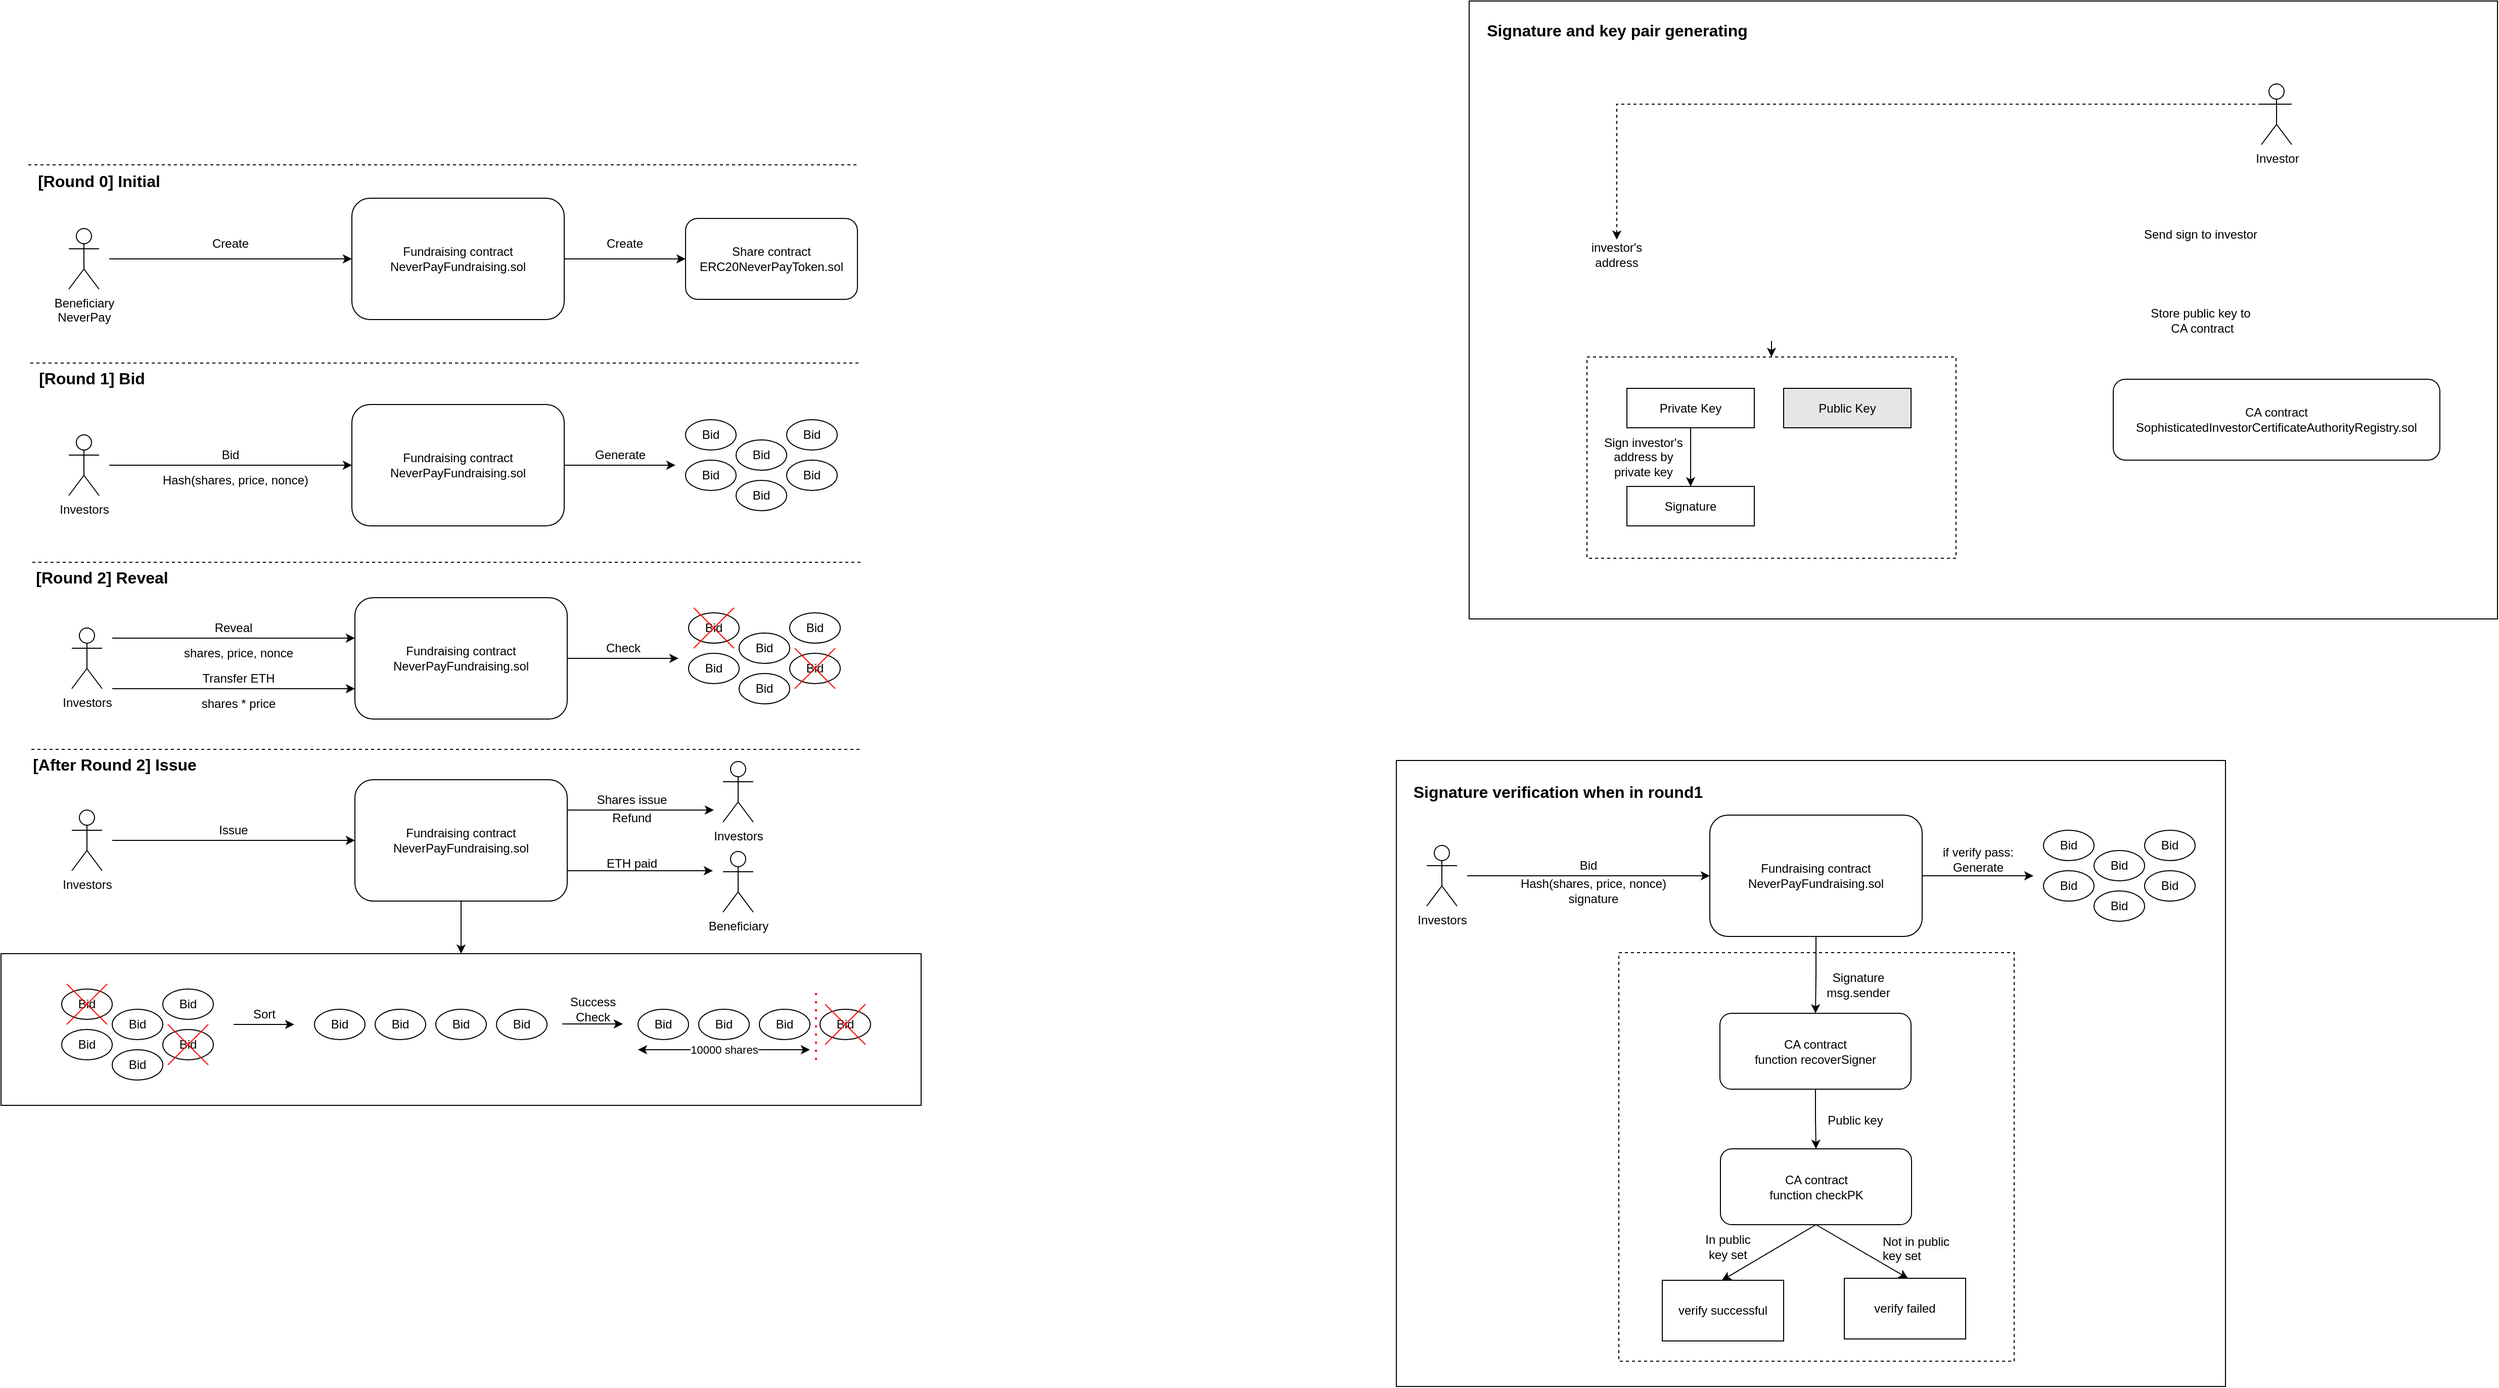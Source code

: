 <mxfile version="17.3.0" type="device"><diagram id="mmFiIBhxPnRYbErpFQNa" name="Page-1"><mxGraphModel dx="1148" dy="909" grid="0" gridSize="10" guides="1" tooltips="1" connect="1" arrows="1" fold="1" page="1" pageScale="1" pageWidth="3300" pageHeight="4681" math="0" shadow="0"><root><mxCell id="0"/><mxCell id="1" parent="0"/><mxCell id="Eo6mt6D6u8S3pU2Gccod-69" value="" style="rounded=0;whiteSpace=wrap;html=1;fillColor=none;gradientColor=none;gradientDirection=west;" vertex="1" parent="1"><mxGeometry x="1470" y="841" width="820" height="619" as="geometry"/></mxCell><mxCell id="Eo6mt6D6u8S3pU2Gccod-67" value="" style="rounded=0;whiteSpace=wrap;html=1;fillColor=none;gradientColor=none;gradientDirection=west;" vertex="1" parent="1"><mxGeometry x="1542" y="90" width="1017" height="611" as="geometry"/></mxCell><mxCell id="AEkUk-l66dvYsAFaLmtu-126" value="" style="rounded=0;whiteSpace=wrap;html=1;" parent="1" vertex="1"><mxGeometry x="90" y="1032" width="910" height="150" as="geometry"/></mxCell><mxCell id="AEkUk-l66dvYsAFaLmtu-1" value="Fundraising contract&lt;br&gt;NeverPayFundraising.sol" style="rounded=1;whiteSpace=wrap;html=1;" parent="1" vertex="1"><mxGeometry x="437" y="285" width="210" height="120" as="geometry"/></mxCell><mxCell id="AEkUk-l66dvYsAFaLmtu-2" value="Share contract&lt;br&gt;ERC20NeverPayToken.sol" style="rounded=1;whiteSpace=wrap;html=1;" parent="1" vertex="1"><mxGeometry x="767" y="305" width="170" height="80" as="geometry"/></mxCell><mxCell id="AEkUk-l66dvYsAFaLmtu-3" value="" style="endArrow=classic;html=1;rounded=0;exitX=1;exitY=0.5;exitDx=0;exitDy=0;entryX=0;entryY=0.5;entryDx=0;entryDy=0;" parent="1" source="AEkUk-l66dvYsAFaLmtu-1" target="AEkUk-l66dvYsAFaLmtu-2" edge="1"><mxGeometry width="50" height="50" relative="1" as="geometry"><mxPoint x="557" y="445" as="sourcePoint"/><mxPoint x="647" y="225" as="targetPoint"/></mxGeometry></mxCell><mxCell id="AEkUk-l66dvYsAFaLmtu-4" value="Beneficiary&lt;br&gt;NeverPay" style="shape=umlActor;verticalLabelPosition=bottom;verticalAlign=top;html=1;outlineConnect=0;" parent="1" vertex="1"><mxGeometry x="157" y="315" width="30" height="60" as="geometry"/></mxCell><mxCell id="AEkUk-l66dvYsAFaLmtu-7" value="" style="endArrow=classic;html=1;rounded=0;entryX=0;entryY=0.5;entryDx=0;entryDy=0;" parent="1" target="AEkUk-l66dvYsAFaLmtu-1" edge="1"><mxGeometry width="50" height="50" relative="1" as="geometry"><mxPoint x="197" y="345" as="sourcePoint"/><mxPoint x="517" y="365" as="targetPoint"/></mxGeometry></mxCell><mxCell id="AEkUk-l66dvYsAFaLmtu-8" value="Create" style="text;html=1;strokeColor=none;fillColor=none;align=center;verticalAlign=middle;whiteSpace=wrap;rounded=0;" parent="1" vertex="1"><mxGeometry x="287" y="315" width="60" height="30" as="geometry"/></mxCell><mxCell id="AEkUk-l66dvYsAFaLmtu-9" value="Create" style="text;html=1;strokeColor=none;fillColor=none;align=center;verticalAlign=middle;whiteSpace=wrap;rounded=0;" parent="1" vertex="1"><mxGeometry x="677" y="315" width="60" height="30" as="geometry"/></mxCell><mxCell id="AEkUk-l66dvYsAFaLmtu-10" value="" style="endArrow=none;dashed=1;html=1;rounded=0;" parent="1" edge="1"><mxGeometry width="50" height="50" relative="1" as="geometry"><mxPoint x="119" y="448" as="sourcePoint"/><mxPoint x="939" y="448" as="targetPoint"/></mxGeometry></mxCell><mxCell id="AEkUk-l66dvYsAFaLmtu-11" value="Fundraising contract&lt;br&gt;NeverPayFundraising.sol" style="rounded=1;whiteSpace=wrap;html=1;" parent="1" vertex="1"><mxGeometry x="437" y="489" width="210" height="120" as="geometry"/></mxCell><mxCell id="AEkUk-l66dvYsAFaLmtu-12" value="Investors" style="shape=umlActor;verticalLabelPosition=bottom;verticalAlign=top;html=1;outlineConnect=0;" parent="1" vertex="1"><mxGeometry x="157" y="519" width="30" height="60" as="geometry"/></mxCell><mxCell id="AEkUk-l66dvYsAFaLmtu-13" value="" style="endArrow=classic;html=1;rounded=0;entryX=0;entryY=0.5;entryDx=0;entryDy=0;" parent="1" target="AEkUk-l66dvYsAFaLmtu-11" edge="1"><mxGeometry width="50" height="50" relative="1" as="geometry"><mxPoint x="197" y="549" as="sourcePoint"/><mxPoint x="517" y="569" as="targetPoint"/></mxGeometry></mxCell><mxCell id="AEkUk-l66dvYsAFaLmtu-14" value="Bid" style="text;html=1;strokeColor=none;fillColor=none;align=center;verticalAlign=middle;whiteSpace=wrap;rounded=0;" parent="1" vertex="1"><mxGeometry x="287" y="524" width="60" height="30" as="geometry"/></mxCell><mxCell id="AEkUk-l66dvYsAFaLmtu-18" value="Bid" style="ellipse;whiteSpace=wrap;html=1;" parent="1" vertex="1"><mxGeometry x="767" y="504" width="50" height="30" as="geometry"/></mxCell><mxCell id="AEkUk-l66dvYsAFaLmtu-19" value="Bid" style="ellipse;whiteSpace=wrap;html=1;" parent="1" vertex="1"><mxGeometry x="817" y="524" width="50" height="30" as="geometry"/></mxCell><mxCell id="AEkUk-l66dvYsAFaLmtu-20" value="Bid" style="ellipse;whiteSpace=wrap;html=1;" parent="1" vertex="1"><mxGeometry x="767" y="544" width="50" height="30" as="geometry"/></mxCell><mxCell id="AEkUk-l66dvYsAFaLmtu-21" value="Bid" style="ellipse;whiteSpace=wrap;html=1;" parent="1" vertex="1"><mxGeometry x="867" y="504" width="50" height="30" as="geometry"/></mxCell><mxCell id="AEkUk-l66dvYsAFaLmtu-22" value="Bid" style="ellipse;whiteSpace=wrap;html=1;" parent="1" vertex="1"><mxGeometry x="867" y="544" width="50" height="30" as="geometry"/></mxCell><mxCell id="AEkUk-l66dvYsAFaLmtu-23" value="Bid" style="ellipse;whiteSpace=wrap;html=1;" parent="1" vertex="1"><mxGeometry x="817" y="564" width="50" height="30" as="geometry"/></mxCell><mxCell id="AEkUk-l66dvYsAFaLmtu-24" value="" style="endArrow=classic;html=1;rounded=0;exitX=1;exitY=0.5;exitDx=0;exitDy=0;" parent="1" source="AEkUk-l66dvYsAFaLmtu-11" edge="1"><mxGeometry width="50" height="50" relative="1" as="geometry"><mxPoint x="467" y="519" as="sourcePoint"/><mxPoint x="757" y="549" as="targetPoint"/></mxGeometry></mxCell><mxCell id="AEkUk-l66dvYsAFaLmtu-25" value="" style="endArrow=none;dashed=1;html=1;rounded=0;" parent="1" edge="1"><mxGeometry width="50" height="50" relative="1" as="geometry"><mxPoint x="121" y="645" as="sourcePoint"/><mxPoint x="941" y="645" as="targetPoint"/></mxGeometry></mxCell><mxCell id="AEkUk-l66dvYsAFaLmtu-26" value="Hash(shares, price, nonce)" style="text;html=1;strokeColor=none;fillColor=none;align=center;verticalAlign=middle;whiteSpace=wrap;rounded=0;" parent="1" vertex="1"><mxGeometry x="247" y="549" width="150" height="30" as="geometry"/></mxCell><mxCell id="AEkUk-l66dvYsAFaLmtu-40" value="Fundraising contract&lt;br&gt;NeverPayFundraising.sol" style="rounded=1;whiteSpace=wrap;html=1;" parent="1" vertex="1"><mxGeometry x="440" y="680" width="210" height="120" as="geometry"/></mxCell><mxCell id="AEkUk-l66dvYsAFaLmtu-41" value="Investors" style="shape=umlActor;verticalLabelPosition=bottom;verticalAlign=top;html=1;outlineConnect=0;" parent="1" vertex="1"><mxGeometry x="160" y="710" width="30" height="60" as="geometry"/></mxCell><mxCell id="AEkUk-l66dvYsAFaLmtu-42" value="" style="endArrow=classic;html=1;rounded=0;entryX=0;entryY=0.5;entryDx=0;entryDy=0;" parent="1" edge="1"><mxGeometry width="50" height="50" relative="1" as="geometry"><mxPoint x="200" y="720" as="sourcePoint"/><mxPoint x="440" y="720" as="targetPoint"/></mxGeometry></mxCell><mxCell id="AEkUk-l66dvYsAFaLmtu-43" value="Reveal" style="text;html=1;strokeColor=none;fillColor=none;align=center;verticalAlign=middle;whiteSpace=wrap;rounded=0;" parent="1" vertex="1"><mxGeometry x="290" y="695" width="60" height="30" as="geometry"/></mxCell><mxCell id="AEkUk-l66dvYsAFaLmtu-44" value="Bid" style="ellipse;whiteSpace=wrap;html=1;" parent="1" vertex="1"><mxGeometry x="770" y="695" width="50" height="30" as="geometry"/></mxCell><mxCell id="AEkUk-l66dvYsAFaLmtu-45" value="Bid" style="ellipse;whiteSpace=wrap;html=1;" parent="1" vertex="1"><mxGeometry x="820" y="715" width="50" height="30" as="geometry"/></mxCell><mxCell id="AEkUk-l66dvYsAFaLmtu-46" value="Bid" style="ellipse;whiteSpace=wrap;html=1;" parent="1" vertex="1"><mxGeometry x="770" y="735" width="50" height="30" as="geometry"/></mxCell><mxCell id="AEkUk-l66dvYsAFaLmtu-47" value="Bid" style="ellipse;whiteSpace=wrap;html=1;" parent="1" vertex="1"><mxGeometry x="870" y="695" width="50" height="30" as="geometry"/></mxCell><mxCell id="AEkUk-l66dvYsAFaLmtu-48" value="Bid" style="ellipse;whiteSpace=wrap;html=1;" parent="1" vertex="1"><mxGeometry x="870" y="735" width="50" height="30" as="geometry"/></mxCell><mxCell id="AEkUk-l66dvYsAFaLmtu-49" value="Bid" style="ellipse;whiteSpace=wrap;html=1;" parent="1" vertex="1"><mxGeometry x="820" y="755" width="50" height="30" as="geometry"/></mxCell><mxCell id="AEkUk-l66dvYsAFaLmtu-50" value="" style="endArrow=classic;html=1;rounded=0;exitX=1;exitY=0.5;exitDx=0;exitDy=0;" parent="1" source="AEkUk-l66dvYsAFaLmtu-40" edge="1"><mxGeometry width="50" height="50" relative="1" as="geometry"><mxPoint x="470" y="710" as="sourcePoint"/><mxPoint x="760" y="740" as="targetPoint"/></mxGeometry></mxCell><mxCell id="AEkUk-l66dvYsAFaLmtu-51" value="shares, price, nonce" style="text;html=1;strokeColor=none;fillColor=none;align=center;verticalAlign=middle;whiteSpace=wrap;rounded=0;" parent="1" vertex="1"><mxGeometry x="250" y="720" width="150" height="30" as="geometry"/></mxCell><mxCell id="AEkUk-l66dvYsAFaLmtu-64" value="" style="endArrow=classic;html=1;rounded=0;entryX=0;entryY=0.5;entryDx=0;entryDy=0;" parent="1" edge="1"><mxGeometry width="50" height="50" relative="1" as="geometry"><mxPoint x="200" y="770" as="sourcePoint"/><mxPoint x="440" y="770" as="targetPoint"/></mxGeometry></mxCell><mxCell id="AEkUk-l66dvYsAFaLmtu-65" value="Transfer ETH" style="text;html=1;strokeColor=none;fillColor=none;align=center;verticalAlign=middle;whiteSpace=wrap;rounded=0;" parent="1" vertex="1"><mxGeometry x="285" y="745" width="80" height="30" as="geometry"/></mxCell><mxCell id="AEkUk-l66dvYsAFaLmtu-66" value="shares * price" style="text;html=1;strokeColor=none;fillColor=none;align=center;verticalAlign=middle;whiteSpace=wrap;rounded=0;" parent="1" vertex="1"><mxGeometry x="250" y="770" width="150" height="30" as="geometry"/></mxCell><mxCell id="AEkUk-l66dvYsAFaLmtu-68" value="Generate" style="text;html=1;align=center;verticalAlign=middle;resizable=0;points=[];autosize=1;strokeColor=none;fillColor=none;" parent="1" vertex="1"><mxGeometry x="667" y="529" width="70" height="20" as="geometry"/></mxCell><mxCell id="AEkUk-l66dvYsAFaLmtu-71" value="Check" style="text;html=1;align=center;verticalAlign=middle;resizable=0;points=[];autosize=1;strokeColor=none;fillColor=none;" parent="1" vertex="1"><mxGeometry x="680" y="720" width="50" height="20" as="geometry"/></mxCell><mxCell id="AEkUk-l66dvYsAFaLmtu-80" value="" style="endArrow=none;html=1;rounded=0;strokeColor=#FF0000;" parent="1" edge="1"><mxGeometry width="50" height="50" relative="1" as="geometry"><mxPoint x="775" y="730" as="sourcePoint"/><mxPoint x="815" y="690" as="targetPoint"/></mxGeometry></mxCell><mxCell id="AEkUk-l66dvYsAFaLmtu-81" value="" style="endArrow=none;html=1;rounded=0;strokeColor=#FF0000;" parent="1" edge="1"><mxGeometry width="50" height="50" relative="1" as="geometry"><mxPoint x="815" y="730" as="sourcePoint"/><mxPoint x="775" y="690" as="targetPoint"/></mxGeometry></mxCell><mxCell id="AEkUk-l66dvYsAFaLmtu-82" value="" style="endArrow=none;html=1;rounded=0;strokeColor=#FF0000;" parent="1" edge="1"><mxGeometry width="50" height="50" relative="1" as="geometry"><mxPoint x="875" y="770" as="sourcePoint"/><mxPoint x="915" y="730" as="targetPoint"/></mxGeometry></mxCell><mxCell id="AEkUk-l66dvYsAFaLmtu-83" value="" style="endArrow=none;html=1;rounded=0;strokeColor=#FF0000;" parent="1" edge="1"><mxGeometry width="50" height="50" relative="1" as="geometry"><mxPoint x="915" y="770" as="sourcePoint"/><mxPoint x="875" y="730" as="targetPoint"/></mxGeometry></mxCell><mxCell id="AEkUk-l66dvYsAFaLmtu-89" value="" style="endArrow=none;dashed=1;html=1;rounded=0;" parent="1" edge="1"><mxGeometry width="50" height="50" relative="1" as="geometry"><mxPoint x="120" y="830" as="sourcePoint"/><mxPoint x="940" y="830" as="targetPoint"/></mxGeometry></mxCell><mxCell id="AEkUk-l66dvYsAFaLmtu-90" value="Fundraising contract&lt;br&gt;NeverPayFundraising.sol" style="rounded=1;whiteSpace=wrap;html=1;" parent="1" vertex="1"><mxGeometry x="440" y="860" width="210" height="120" as="geometry"/></mxCell><mxCell id="AEkUk-l66dvYsAFaLmtu-91" value="Investors" style="shape=umlActor;verticalLabelPosition=bottom;verticalAlign=top;html=1;outlineConnect=0;" parent="1" vertex="1"><mxGeometry x="160" y="890" width="30" height="60" as="geometry"/></mxCell><mxCell id="AEkUk-l66dvYsAFaLmtu-92" value="" style="endArrow=classic;html=1;rounded=0;entryX=0;entryY=0.5;entryDx=0;entryDy=0;" parent="1" target="AEkUk-l66dvYsAFaLmtu-90" edge="1"><mxGeometry width="50" height="50" relative="1" as="geometry"><mxPoint x="200" y="920" as="sourcePoint"/><mxPoint x="520" y="940" as="targetPoint"/></mxGeometry></mxCell><mxCell id="AEkUk-l66dvYsAFaLmtu-93" value="Issue" style="text;html=1;strokeColor=none;fillColor=none;align=center;verticalAlign=middle;whiteSpace=wrap;rounded=0;" parent="1" vertex="1"><mxGeometry x="290" y="895" width="60" height="30" as="geometry"/></mxCell><mxCell id="AEkUk-l66dvYsAFaLmtu-96" value="Bid" style="ellipse;whiteSpace=wrap;html=1;" parent="1" vertex="1"><mxGeometry x="150" y="1067" width="50" height="30" as="geometry"/></mxCell><mxCell id="AEkUk-l66dvYsAFaLmtu-97" value="Bid" style="ellipse;whiteSpace=wrap;html=1;" parent="1" vertex="1"><mxGeometry x="200" y="1087" width="50" height="30" as="geometry"/></mxCell><mxCell id="AEkUk-l66dvYsAFaLmtu-98" value="Bid" style="ellipse;whiteSpace=wrap;html=1;" parent="1" vertex="1"><mxGeometry x="150" y="1107" width="50" height="30" as="geometry"/></mxCell><mxCell id="AEkUk-l66dvYsAFaLmtu-99" value="Bid" style="ellipse;whiteSpace=wrap;html=1;" parent="1" vertex="1"><mxGeometry x="250" y="1067" width="50" height="30" as="geometry"/></mxCell><mxCell id="AEkUk-l66dvYsAFaLmtu-100" value="Bid" style="ellipse;whiteSpace=wrap;html=1;" parent="1" vertex="1"><mxGeometry x="250" y="1107" width="50" height="30" as="geometry"/></mxCell><mxCell id="AEkUk-l66dvYsAFaLmtu-101" value="Bid" style="ellipse;whiteSpace=wrap;html=1;" parent="1" vertex="1"><mxGeometry x="200" y="1127" width="50" height="30" as="geometry"/></mxCell><mxCell id="AEkUk-l66dvYsAFaLmtu-102" value="" style="endArrow=none;html=1;rounded=0;strokeColor=#FF0000;" parent="1" edge="1"><mxGeometry width="50" height="50" relative="1" as="geometry"><mxPoint x="155" y="1102" as="sourcePoint"/><mxPoint x="195" y="1062" as="targetPoint"/></mxGeometry></mxCell><mxCell id="AEkUk-l66dvYsAFaLmtu-103" value="" style="endArrow=none;html=1;rounded=0;strokeColor=#FF0000;" parent="1" edge="1"><mxGeometry width="50" height="50" relative="1" as="geometry"><mxPoint x="195" y="1102" as="sourcePoint"/><mxPoint x="155" y="1062" as="targetPoint"/></mxGeometry></mxCell><mxCell id="AEkUk-l66dvYsAFaLmtu-104" value="" style="endArrow=none;html=1;rounded=0;strokeColor=#FF0000;" parent="1" edge="1"><mxGeometry width="50" height="50" relative="1" as="geometry"><mxPoint x="255" y="1142" as="sourcePoint"/><mxPoint x="295" y="1102" as="targetPoint"/></mxGeometry></mxCell><mxCell id="AEkUk-l66dvYsAFaLmtu-105" value="" style="endArrow=none;html=1;rounded=0;strokeColor=#FF0000;" parent="1" edge="1"><mxGeometry width="50" height="50" relative="1" as="geometry"><mxPoint x="295" y="1142" as="sourcePoint"/><mxPoint x="255" y="1102" as="targetPoint"/></mxGeometry></mxCell><mxCell id="AEkUk-l66dvYsAFaLmtu-106" value="" style="endArrow=classic;html=1;rounded=0;strokeColor=#000000;" parent="1" edge="1"><mxGeometry width="50" height="50" relative="1" as="geometry"><mxPoint x="320" y="1102" as="sourcePoint"/><mxPoint x="380" y="1102" as="targetPoint"/></mxGeometry></mxCell><mxCell id="AEkUk-l66dvYsAFaLmtu-107" value="Bid" style="ellipse;whiteSpace=wrap;html=1;" parent="1" vertex="1"><mxGeometry x="400" y="1087" width="50" height="30" as="geometry"/></mxCell><mxCell id="AEkUk-l66dvYsAFaLmtu-108" value="Bid" style="ellipse;whiteSpace=wrap;html=1;" parent="1" vertex="1"><mxGeometry x="460" y="1087" width="50" height="30" as="geometry"/></mxCell><mxCell id="AEkUk-l66dvYsAFaLmtu-109" value="Bid" style="ellipse;whiteSpace=wrap;html=1;" parent="1" vertex="1"><mxGeometry x="520" y="1087" width="50" height="30" as="geometry"/></mxCell><mxCell id="AEkUk-l66dvYsAFaLmtu-110" value="Bid" style="ellipse;whiteSpace=wrap;html=1;" parent="1" vertex="1"><mxGeometry x="580" y="1087" width="50" height="30" as="geometry"/></mxCell><mxCell id="AEkUk-l66dvYsAFaLmtu-111" value="Bid" style="ellipse;whiteSpace=wrap;html=1;" parent="1" vertex="1"><mxGeometry x="720" y="1087" width="50" height="30" as="geometry"/></mxCell><mxCell id="AEkUk-l66dvYsAFaLmtu-112" value="Bid" style="ellipse;whiteSpace=wrap;html=1;" parent="1" vertex="1"><mxGeometry x="780" y="1087" width="50" height="30" as="geometry"/></mxCell><mxCell id="AEkUk-l66dvYsAFaLmtu-113" value="Bid" style="ellipse;whiteSpace=wrap;html=1;" parent="1" vertex="1"><mxGeometry x="840" y="1087" width="50" height="30" as="geometry"/></mxCell><mxCell id="AEkUk-l66dvYsAFaLmtu-114" value="Bid" style="ellipse;whiteSpace=wrap;html=1;" parent="1" vertex="1"><mxGeometry x="900" y="1087" width="50" height="30" as="geometry"/></mxCell><mxCell id="AEkUk-l66dvYsAFaLmtu-115" value="" style="endArrow=classic;html=1;rounded=0;strokeColor=#000000;" parent="1" edge="1"><mxGeometry width="50" height="50" relative="1" as="geometry"><mxPoint x="645" y="1101.5" as="sourcePoint"/><mxPoint x="705" y="1101.5" as="targetPoint"/></mxGeometry></mxCell><mxCell id="AEkUk-l66dvYsAFaLmtu-116" value="Sort" style="text;html=1;align=center;verticalAlign=middle;resizable=0;points=[];autosize=1;strokeColor=none;fillColor=none;" parent="1" vertex="1"><mxGeometry x="330" y="1082" width="40" height="20" as="geometry"/></mxCell><mxCell id="AEkUk-l66dvYsAFaLmtu-118" value="Success&lt;br&gt;Check" style="text;html=1;align=center;verticalAlign=middle;resizable=0;points=[];autosize=1;strokeColor=none;fillColor=none;" parent="1" vertex="1"><mxGeometry x="645" y="1072" width="60" height="30" as="geometry"/></mxCell><mxCell id="AEkUk-l66dvYsAFaLmtu-120" value="" style="endArrow=none;dashed=1;html=1;dashPattern=1 3;strokeWidth=2;rounded=0;strokeColor=#FF0000;" parent="1" edge="1"><mxGeometry width="50" height="50" relative="1" as="geometry"><mxPoint x="896" y="1137" as="sourcePoint"/><mxPoint x="896" y="1067" as="targetPoint"/></mxGeometry></mxCell><mxCell id="AEkUk-l66dvYsAFaLmtu-122" value="" style="endArrow=none;html=1;rounded=0;strokeColor=#FF0000;" parent="1" edge="1"><mxGeometry width="50" height="50" relative="1" as="geometry"><mxPoint x="905" y="1122" as="sourcePoint"/><mxPoint x="945" y="1082" as="targetPoint"/></mxGeometry></mxCell><mxCell id="AEkUk-l66dvYsAFaLmtu-123" value="" style="endArrow=none;html=1;rounded=0;strokeColor=#FF0000;" parent="1" edge="1"><mxGeometry width="50" height="50" relative="1" as="geometry"><mxPoint x="945" y="1122" as="sourcePoint"/><mxPoint x="905" y="1082" as="targetPoint"/></mxGeometry></mxCell><mxCell id="AEkUk-l66dvYsAFaLmtu-124" value="" style="endArrow=classic;startArrow=classic;html=1;rounded=0;strokeColor=#000000;" parent="1" edge="1"><mxGeometry width="50" height="50" relative="1" as="geometry"><mxPoint x="720" y="1127" as="sourcePoint"/><mxPoint x="890" y="1127" as="targetPoint"/></mxGeometry></mxCell><mxCell id="AEkUk-l66dvYsAFaLmtu-125" value="10000 shares" style="edgeLabel;html=1;align=center;verticalAlign=middle;resizable=0;points=[];" parent="AEkUk-l66dvYsAFaLmtu-124" vertex="1" connectable="0"><mxGeometry x="-0.143" y="1" relative="1" as="geometry"><mxPoint x="12" y="1" as="offset"/></mxGeometry></mxCell><mxCell id="AEkUk-l66dvYsAFaLmtu-127" value="" style="endArrow=classic;html=1;rounded=0;strokeColor=#000000;exitX=0.5;exitY=1;exitDx=0;exitDy=0;entryX=0.5;entryY=0;entryDx=0;entryDy=0;" parent="1" source="AEkUk-l66dvYsAFaLmtu-90" target="AEkUk-l66dvYsAFaLmtu-126" edge="1"><mxGeometry width="50" height="50" relative="1" as="geometry"><mxPoint x="451" y="940" as="sourcePoint"/><mxPoint x="501" y="890" as="targetPoint"/></mxGeometry></mxCell><mxCell id="AEkUk-l66dvYsAFaLmtu-128" value="Investors" style="shape=umlActor;verticalLabelPosition=bottom;verticalAlign=top;html=1;outlineConnect=0;" parent="1" vertex="1"><mxGeometry x="804" y="842" width="30" height="60" as="geometry"/></mxCell><mxCell id="AEkUk-l66dvYsAFaLmtu-129" value="Beneficiary" style="shape=umlActor;verticalLabelPosition=bottom;verticalAlign=top;html=1;outlineConnect=0;" parent="1" vertex="1"><mxGeometry x="804" y="931" width="30" height="60" as="geometry"/></mxCell><mxCell id="AEkUk-l66dvYsAFaLmtu-130" value="" style="endArrow=classic;html=1;rounded=0;strokeColor=#000000;exitX=1;exitY=0.25;exitDx=0;exitDy=0;" parent="1" source="AEkUk-l66dvYsAFaLmtu-90" edge="1"><mxGeometry width="50" height="50" relative="1" as="geometry"><mxPoint x="477" y="791" as="sourcePoint"/><mxPoint x="795" y="890" as="targetPoint"/></mxGeometry></mxCell><mxCell id="AEkUk-l66dvYsAFaLmtu-131" value="Shares issue" style="text;html=1;strokeColor=none;fillColor=none;align=center;verticalAlign=middle;whiteSpace=wrap;rounded=0;" parent="1" vertex="1"><mxGeometry x="677" y="865" width="74" height="30" as="geometry"/></mxCell><mxCell id="AEkUk-l66dvYsAFaLmtu-132" value="Refund" style="text;html=1;strokeColor=none;fillColor=none;align=center;verticalAlign=middle;whiteSpace=wrap;rounded=0;" parent="1" vertex="1"><mxGeometry x="677" y="883" width="74" height="30" as="geometry"/></mxCell><mxCell id="AEkUk-l66dvYsAFaLmtu-133" value="" style="endArrow=classic;html=1;rounded=0;strokeColor=#000000;exitX=1;exitY=0.75;exitDx=0;exitDy=0;" parent="1" source="AEkUk-l66dvYsAFaLmtu-90" edge="1"><mxGeometry width="50" height="50" relative="1" as="geometry"><mxPoint x="477" y="784" as="sourcePoint"/><mxPoint x="794" y="950" as="targetPoint"/></mxGeometry></mxCell><mxCell id="AEkUk-l66dvYsAFaLmtu-134" value="ETH paid" style="text;html=1;strokeColor=none;fillColor=none;align=center;verticalAlign=middle;whiteSpace=wrap;rounded=0;" parent="1" vertex="1"><mxGeometry x="684" y="928" width="60" height="30" as="geometry"/></mxCell><mxCell id="AEkUk-l66dvYsAFaLmtu-135" value="" style="endArrow=none;dashed=1;html=1;rounded=0;" parent="1" edge="1"><mxGeometry width="50" height="50" relative="1" as="geometry"><mxPoint x="117" y="252" as="sourcePoint"/><mxPoint x="937" y="252" as="targetPoint"/></mxGeometry></mxCell><mxCell id="AEkUk-l66dvYsAFaLmtu-136" value="&lt;b&gt;&lt;font style=&quot;font-size: 16px&quot;&gt;[Round 0] Initial&lt;/font&gt;&lt;/b&gt;" style="text;html=1;strokeColor=none;fillColor=none;align=center;verticalAlign=middle;whiteSpace=wrap;rounded=0;" parent="1" vertex="1"><mxGeometry x="117" y="253" width="140" height="30" as="geometry"/></mxCell><mxCell id="AEkUk-l66dvYsAFaLmtu-137" value="&lt;b&gt;&lt;font style=&quot;font-size: 16px&quot;&gt;[Round 1] Bid&lt;/font&gt;&lt;/b&gt;" style="text;html=1;strokeColor=none;fillColor=none;align=center;verticalAlign=middle;whiteSpace=wrap;rounded=0;" parent="1" vertex="1"><mxGeometry x="110" y="448" width="140" height="30" as="geometry"/></mxCell><mxCell id="AEkUk-l66dvYsAFaLmtu-138" value="&lt;b&gt;&lt;font style=&quot;font-size: 16px&quot;&gt;[Round 2] Reveal&lt;/font&gt;&lt;/b&gt;" style="text;html=1;strokeColor=none;fillColor=none;align=center;verticalAlign=middle;whiteSpace=wrap;rounded=0;" parent="1" vertex="1"><mxGeometry x="120" y="645" width="140" height="30" as="geometry"/></mxCell><mxCell id="AEkUk-l66dvYsAFaLmtu-139" value="&lt;b&gt;&lt;font style=&quot;font-size: 16px&quot;&gt;[After Round 2] Issue&lt;/font&gt;&lt;/b&gt;" style="text;html=1;strokeColor=none;fillColor=none;align=center;verticalAlign=middle;whiteSpace=wrap;rounded=0;" parent="1" vertex="1"><mxGeometry x="102" y="830" width="201" height="30" as="geometry"/></mxCell><mxCell id="Eo6mt6D6u8S3pU2Gccod-20" style="edgeStyle=orthogonalEdgeStyle;rounded=0;orthogonalLoop=1;jettySize=auto;html=1;exitX=1;exitY=0.5;exitDx=0;exitDy=0;" edge="1" parent="1" source="Eo6mt6D6u8S3pU2Gccod-10"><mxGeometry relative="1" as="geometry"><mxPoint x="2342" y="260" as="targetPoint"/></mxGeometry></mxCell><mxCell id="Eo6mt6D6u8S3pU2Gccod-16" style="edgeStyle=orthogonalEdgeStyle;rounded=0;orthogonalLoop=1;jettySize=auto;html=1;exitX=0.5;exitY=0;exitDx=0;exitDy=0;entryX=1;entryY=0.5;entryDx=0;entryDy=0;startArrow=classicThin;startFill=1;endArrow=none;endFill=0;" edge="1" parent="1" source="Eo6mt6D6u8S3pU2Gccod-14" target="Eo6mt6D6u8S3pU2Gccod-11"><mxGeometry relative="1" as="geometry"/></mxCell><mxCell id="Eo6mt6D6u8S3pU2Gccod-14" value="CA contract&lt;br&gt;SophisticatedInvestorCertificateAuthorityRegistry.sol" style="rounded=1;whiteSpace=wrap;html=1;" vertex="1" parent="1"><mxGeometry x="2179" y="464" width="323" height="80" as="geometry"/></mxCell><mxCell id="Eo6mt6D6u8S3pU2Gccod-22" style="edgeStyle=orthogonalEdgeStyle;rounded=0;orthogonalLoop=1;jettySize=auto;html=1;exitX=0;exitY=0.333;exitDx=0;exitDy=0;exitPerimeter=0;entryX=0.5;entryY=0;entryDx=0;entryDy=0;startArrow=none;startFill=0;endArrow=classic;endFill=1;dashed=1;" edge="1" parent="1" source="Eo6mt6D6u8S3pU2Gccod-18" target="Eo6mt6D6u8S3pU2Gccod-21"><mxGeometry relative="1" as="geometry"/></mxCell><mxCell id="Eo6mt6D6u8S3pU2Gccod-18" value="Investor" style="shape=umlActor;verticalLabelPosition=bottom;verticalAlign=top;html=1;outlineConnect=0;" vertex="1" parent="1"><mxGeometry x="2325.5" y="172" width="30" height="60" as="geometry"/></mxCell><mxCell id="Eo6mt6D6u8S3pU2Gccod-21" value="investor's address" style="text;html=1;strokeColor=none;fillColor=none;align=center;verticalAlign=middle;whiteSpace=wrap;rounded=0;" vertex="1" parent="1"><mxGeometry x="1658" y="326" width="60" height="30" as="geometry"/></mxCell><mxCell id="Eo6mt6D6u8S3pU2Gccod-26" value="Public Key" style="rounded=0;whiteSpace=wrap;html=1;gradientColor=none;gradientDirection=west;fillColor=#E6E6E6;" vertex="1" parent="1"><mxGeometry x="1853" y="473" width="126" height="39" as="geometry"/></mxCell><mxCell id="Eo6mt6D6u8S3pU2Gccod-30" style="edgeStyle=orthogonalEdgeStyle;rounded=0;orthogonalLoop=1;jettySize=auto;html=1;exitX=0.5;exitY=1;exitDx=0;exitDy=0;entryX=0.5;entryY=0;entryDx=0;entryDy=0;startArrow=none;startFill=0;endArrow=classic;endFill=1;" edge="1" parent="1" source="Eo6mt6D6u8S3pU2Gccod-27" target="Eo6mt6D6u8S3pU2Gccod-29"><mxGeometry relative="1" as="geometry"/></mxCell><mxCell id="Eo6mt6D6u8S3pU2Gccod-27" value="Private Key" style="rounded=0;whiteSpace=wrap;html=1;gradientColor=none;gradientDirection=west;fillColor=none;" vertex="1" parent="1"><mxGeometry x="1698" y="473" width="126" height="39" as="geometry"/></mxCell><mxCell id="Eo6mt6D6u8S3pU2Gccod-28" value="" style="endArrow=classic;html=1;rounded=0;exitX=0.5;exitY=1;exitDx=0;exitDy=0;entryX=0.5;entryY=0;entryDx=0;entryDy=0;" edge="1" parent="1" source="Eo6mt6D6u8S3pU2Gccod-4" target="Eo6mt6D6u8S3pU2Gccod-31"><mxGeometry width="50" height="50" relative="1" as="geometry"><mxPoint x="1841" y="426" as="sourcePoint"/><mxPoint x="1841" y="469" as="targetPoint"/></mxGeometry></mxCell><mxCell id="Eo6mt6D6u8S3pU2Gccod-29" value="Signature" style="rounded=0;whiteSpace=wrap;html=1;" vertex="1" parent="1"><mxGeometry x="1698" y="570" width="126" height="39" as="geometry"/></mxCell><mxCell id="Eo6mt6D6u8S3pU2Gccod-31" value="" style="rounded=0;whiteSpace=wrap;html=1;fillColor=none;gradientColor=none;gradientDirection=west;dashed=1;" vertex="1" parent="1"><mxGeometry x="1658.5" y="442" width="365" height="199" as="geometry"/></mxCell><mxCell id="Eo6mt6D6u8S3pU2Gccod-33" value="Sign investor's address by private key" style="text;html=1;strokeColor=none;fillColor=none;align=center;verticalAlign=middle;whiteSpace=wrap;rounded=0;" vertex="1" parent="1"><mxGeometry x="1668" y="519" width="93" height="43.5" as="geometry"/></mxCell><mxCell id="Eo6mt6D6u8S3pU2Gccod-34" value="Send sign to investor" style="text;html=1;align=center;verticalAlign=middle;resizable=0;points=[];autosize=1;strokeColor=none;fillColor=none;" vertex="1" parent="1"><mxGeometry x="2203.5" y="312" width="122" height="18" as="geometry"/></mxCell><mxCell id="Eo6mt6D6u8S3pU2Gccod-35" value="Store public key to&lt;br&gt;&amp;nbsp;CA contract" style="text;html=1;align=center;verticalAlign=middle;resizable=0;points=[];autosize=1;strokeColor=none;fillColor=none;" vertex="1" parent="1"><mxGeometry x="2210" y="390" width="109" height="32" as="geometry"/></mxCell><mxCell id="Eo6mt6D6u8S3pU2Gccod-51" style="edgeStyle=orthogonalEdgeStyle;rounded=0;orthogonalLoop=1;jettySize=auto;html=1;exitX=0.5;exitY=1;exitDx=0;exitDy=0;entryX=0.5;entryY=0;entryDx=0;entryDy=0;startArrow=none;startFill=0;endArrow=classic;endFill=1;" edge="1" parent="1" source="Eo6mt6D6u8S3pU2Gccod-37" target="Eo6mt6D6u8S3pU2Gccod-50"><mxGeometry relative="1" as="geometry"/></mxCell><mxCell id="Eo6mt6D6u8S3pU2Gccod-37" value="Fundraising contract&lt;br&gt;NeverPayFundraising.sol" style="rounded=1;whiteSpace=wrap;html=1;" vertex="1" parent="1"><mxGeometry x="1780" y="895" width="210" height="120" as="geometry"/></mxCell><mxCell id="Eo6mt6D6u8S3pU2Gccod-38" value="Investors" style="shape=umlActor;verticalLabelPosition=bottom;verticalAlign=top;html=1;outlineConnect=0;" vertex="1" parent="1"><mxGeometry x="1500" y="925" width="30" height="60" as="geometry"/></mxCell><mxCell id="Eo6mt6D6u8S3pU2Gccod-39" value="" style="endArrow=classic;html=1;rounded=0;entryX=0;entryY=0.5;entryDx=0;entryDy=0;" edge="1" parent="1" target="Eo6mt6D6u8S3pU2Gccod-37"><mxGeometry width="50" height="50" relative="1" as="geometry"><mxPoint x="1540" y="955" as="sourcePoint"/><mxPoint x="1860" y="975" as="targetPoint"/></mxGeometry></mxCell><mxCell id="Eo6mt6D6u8S3pU2Gccod-40" value="Bid" style="text;html=1;strokeColor=none;fillColor=none;align=center;verticalAlign=middle;whiteSpace=wrap;rounded=0;" vertex="1" parent="1"><mxGeometry x="1630" y="930" width="60" height="30" as="geometry"/></mxCell><mxCell id="Eo6mt6D6u8S3pU2Gccod-41" value="Bid" style="ellipse;whiteSpace=wrap;html=1;" vertex="1" parent="1"><mxGeometry x="2110" y="910" width="50" height="30" as="geometry"/></mxCell><mxCell id="Eo6mt6D6u8S3pU2Gccod-42" value="Bid" style="ellipse;whiteSpace=wrap;html=1;" vertex="1" parent="1"><mxGeometry x="2160" y="930" width="50" height="30" as="geometry"/></mxCell><mxCell id="Eo6mt6D6u8S3pU2Gccod-43" value="Bid" style="ellipse;whiteSpace=wrap;html=1;" vertex="1" parent="1"><mxGeometry x="2110" y="950" width="50" height="30" as="geometry"/></mxCell><mxCell id="Eo6mt6D6u8S3pU2Gccod-44" value="Bid" style="ellipse;whiteSpace=wrap;html=1;" vertex="1" parent="1"><mxGeometry x="2210" y="910" width="50" height="30" as="geometry"/></mxCell><mxCell id="Eo6mt6D6u8S3pU2Gccod-45" value="Bid" style="ellipse;whiteSpace=wrap;html=1;" vertex="1" parent="1"><mxGeometry x="2210" y="950" width="50" height="30" as="geometry"/></mxCell><mxCell id="Eo6mt6D6u8S3pU2Gccod-46" value="Bid" style="ellipse;whiteSpace=wrap;html=1;" vertex="1" parent="1"><mxGeometry x="2160" y="970" width="50" height="30" as="geometry"/></mxCell><mxCell id="Eo6mt6D6u8S3pU2Gccod-47" value="" style="endArrow=classic;html=1;rounded=0;exitX=1;exitY=0.5;exitDx=0;exitDy=0;" edge="1" parent="1" source="Eo6mt6D6u8S3pU2Gccod-37"><mxGeometry width="50" height="50" relative="1" as="geometry"><mxPoint x="1810" y="925" as="sourcePoint"/><mxPoint x="2100" y="955" as="targetPoint"/></mxGeometry></mxCell><mxCell id="Eo6mt6D6u8S3pU2Gccod-48" value="Hash(shares, price, nonce)&lt;br&gt;signature" style="text;html=1;strokeColor=none;fillColor=none;align=center;verticalAlign=middle;whiteSpace=wrap;rounded=0;" vertex="1" parent="1"><mxGeometry x="1590" y="955" width="150" height="30" as="geometry"/></mxCell><mxCell id="Eo6mt6D6u8S3pU2Gccod-49" value="if verify pass:&lt;br&gt;Generate" style="text;html=1;align=center;verticalAlign=middle;resizable=0;points=[];autosize=1;strokeColor=none;fillColor=none;" vertex="1" parent="1"><mxGeometry x="2005" y="923" width="80" height="32" as="geometry"/></mxCell><mxCell id="Eo6mt6D6u8S3pU2Gccod-54" style="edgeStyle=orthogonalEdgeStyle;rounded=0;orthogonalLoop=1;jettySize=auto;html=1;exitX=0.5;exitY=1;exitDx=0;exitDy=0;entryX=0.5;entryY=0;entryDx=0;entryDy=0;startArrow=none;startFill=0;endArrow=classic;endFill=1;" edge="1" parent="1" source="Eo6mt6D6u8S3pU2Gccod-50" target="Eo6mt6D6u8S3pU2Gccod-53"><mxGeometry relative="1" as="geometry"/></mxCell><mxCell id="Eo6mt6D6u8S3pU2Gccod-50" value="CA contract&lt;br&gt;function recoverSigner" style="rounded=1;whiteSpace=wrap;html=1;fillColor=none;gradientColor=none;gradientDirection=west;" vertex="1" parent="1"><mxGeometry x="1790" y="1091" width="189" height="75" as="geometry"/></mxCell><mxCell id="Eo6mt6D6u8S3pU2Gccod-52" value="Signature&lt;br&gt;msg.sender" style="text;html=1;strokeColor=none;fillColor=none;align=center;verticalAlign=middle;whiteSpace=wrap;rounded=0;" vertex="1" parent="1"><mxGeometry x="1897" y="1048" width="60" height="30" as="geometry"/></mxCell><mxCell id="Eo6mt6D6u8S3pU2Gccod-53" value="CA contract&lt;br&gt;function checkPK" style="rounded=1;whiteSpace=wrap;html=1;fillColor=none;gradientColor=none;gradientDirection=west;" vertex="1" parent="1"><mxGeometry x="1790.5" y="1225" width="189" height="75" as="geometry"/></mxCell><mxCell id="Eo6mt6D6u8S3pU2Gccod-55" value="Public key" style="text;html=1;strokeColor=none;fillColor=none;align=center;verticalAlign=middle;whiteSpace=wrap;rounded=0;" vertex="1" parent="1"><mxGeometry x="1894" y="1182" width="60" height="30" as="geometry"/></mxCell><mxCell id="Eo6mt6D6u8S3pU2Gccod-57" value="" style="endArrow=classic;html=1;rounded=0;exitX=0.5;exitY=1;exitDx=0;exitDy=0;" edge="1" parent="1" source="Eo6mt6D6u8S3pU2Gccod-53"><mxGeometry width="50" height="50" relative="1" as="geometry"><mxPoint x="1591" y="1433" as="sourcePoint"/><mxPoint x="1792" y="1355" as="targetPoint"/></mxGeometry></mxCell><mxCell id="Eo6mt6D6u8S3pU2Gccod-58" value="In public key set" style="text;html=1;strokeColor=none;fillColor=none;align=center;verticalAlign=middle;whiteSpace=wrap;rounded=0;" vertex="1" parent="1"><mxGeometry x="1768" y="1307" width="60" height="30" as="geometry"/></mxCell><mxCell id="Eo6mt6D6u8S3pU2Gccod-60" value="verify successful" style="rounded=0;whiteSpace=wrap;html=1;fillColor=none;gradientColor=none;gradientDirection=west;" vertex="1" parent="1"><mxGeometry x="1733" y="1355" width="120" height="60" as="geometry"/></mxCell><mxCell id="Eo6mt6D6u8S3pU2Gccod-61" value="" style="endArrow=classic;html=1;rounded=0;exitX=0.5;exitY=1;exitDx=0;exitDy=0;" edge="1" parent="1" source="Eo6mt6D6u8S3pU2Gccod-53"><mxGeometry width="50" height="50" relative="1" as="geometry"><mxPoint x="1840" y="1123" as="sourcePoint"/><mxPoint x="1976" y="1353" as="targetPoint"/></mxGeometry></mxCell><mxCell id="Eo6mt6D6u8S3pU2Gccod-62" value="verify failed" style="rounded=0;whiteSpace=wrap;html=1;fillColor=none;gradientColor=none;gradientDirection=west;" vertex="1" parent="1"><mxGeometry x="1913" y="1353" width="120" height="60" as="geometry"/></mxCell><mxCell id="Eo6mt6D6u8S3pU2Gccod-63" value="&lt;span style=&quot;color: rgb(0 , 0 , 0) ; font-family: &amp;#34;helvetica&amp;#34; ; font-size: 12px ; font-style: normal ; font-weight: 400 ; letter-spacing: normal ; text-align: center ; text-indent: 0px ; text-transform: none ; word-spacing: 0px ; background-color: rgb(248 , 249 , 250) ; display: inline ; float: none&quot;&gt;Not in public key set&lt;/span&gt;" style="text;whiteSpace=wrap;html=1;" vertex="1" parent="1"><mxGeometry x="1948.5" y="1303" width="75" height="28" as="geometry"/></mxCell><mxCell id="Eo6mt6D6u8S3pU2Gccod-64" value="" style="rounded=0;whiteSpace=wrap;html=1;fillColor=none;gradientColor=none;gradientDirection=west;dashed=1;" vertex="1" parent="1"><mxGeometry x="1690" y="1031" width="391" height="404" as="geometry"/></mxCell><mxCell id="Eo6mt6D6u8S3pU2Gccod-66" value="&lt;b&gt;&lt;font style=&quot;font-size: 16px&quot;&gt;Signature and key pair generating&lt;/font&gt;&lt;/b&gt;" style="text;html=1;strokeColor=none;fillColor=none;align=center;verticalAlign=middle;whiteSpace=wrap;rounded=0;" vertex="1" parent="1"><mxGeometry x="1554.5" y="104" width="267" height="30" as="geometry"/></mxCell><mxCell id="Eo6mt6D6u8S3pU2Gccod-68" value="&lt;b&gt;&lt;font style=&quot;font-size: 16px&quot;&gt;Signature verification when in round1&lt;/font&gt;&lt;/b&gt;" style="text;html=1;strokeColor=none;fillColor=none;align=center;verticalAlign=middle;whiteSpace=wrap;rounded=0;" vertex="1" parent="1"><mxGeometry x="1479" y="857" width="302" height="30" as="geometry"/></mxCell></root></mxGraphModel></diagram></mxfile>
